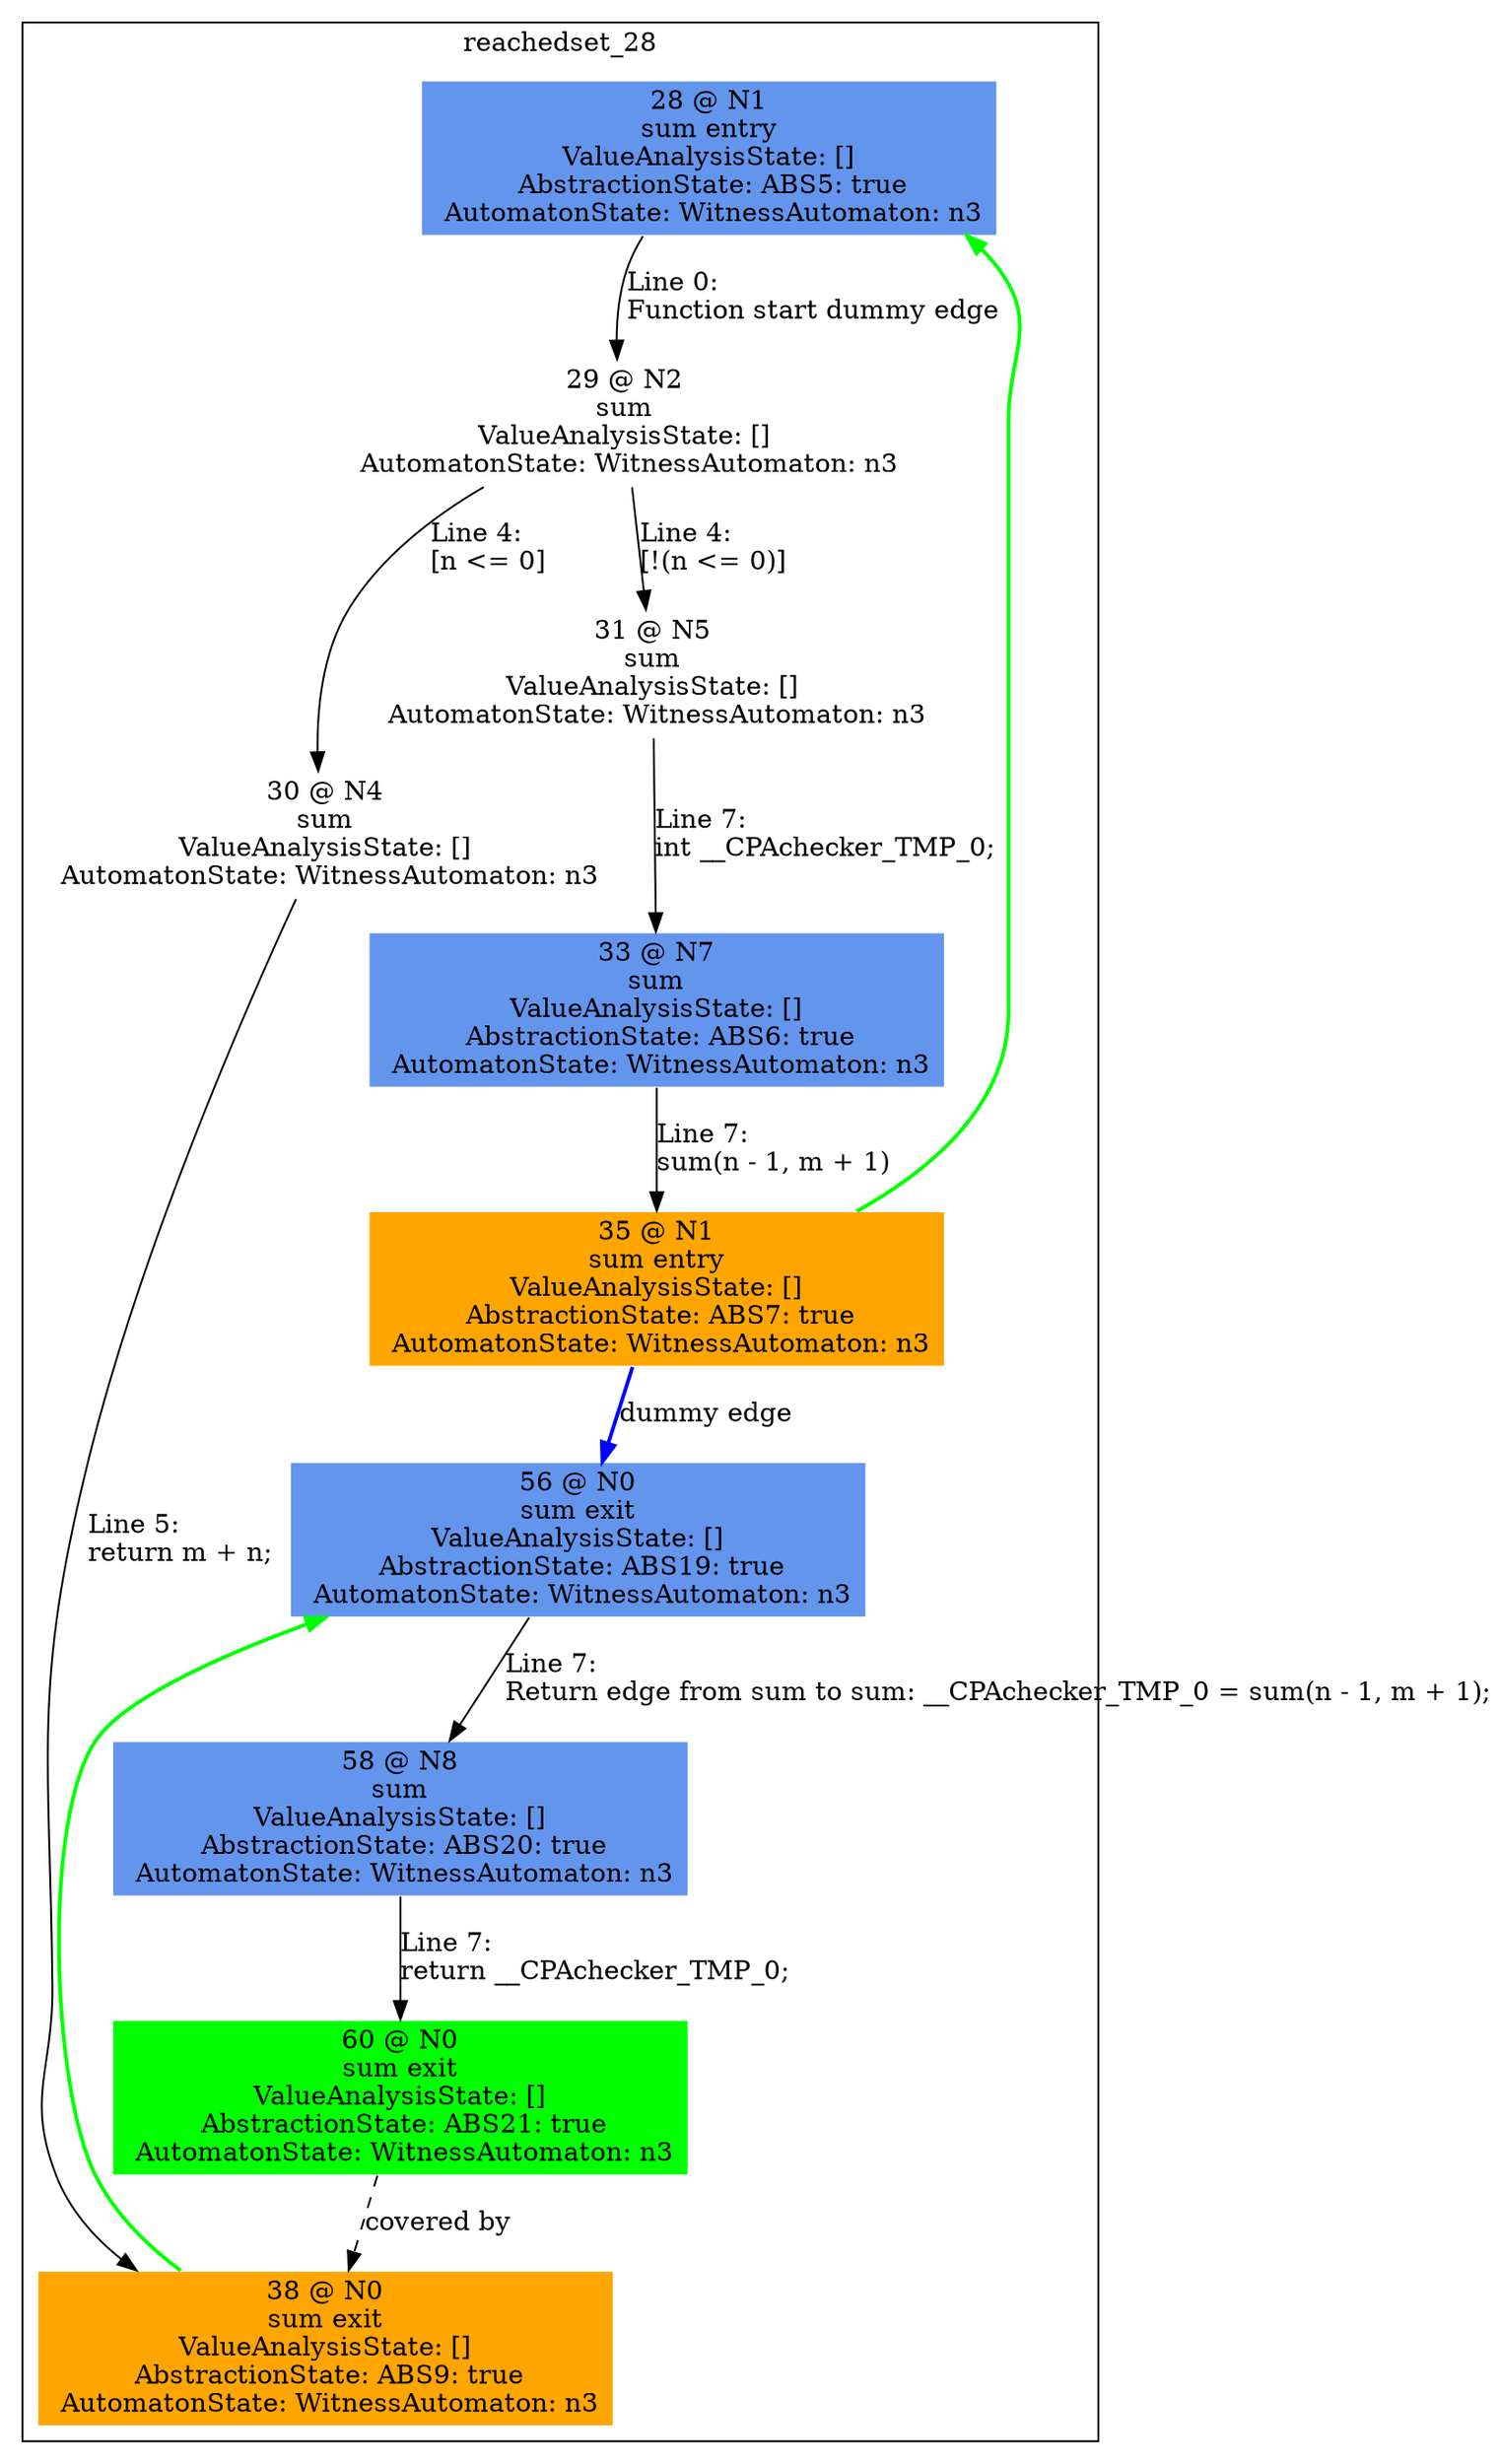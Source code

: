 digraph ARG {
node [style="filled" shape="box" color="white"]
subgraph cluster_28 {
label="reachedset_28"
28 [fillcolor="cornflowerblue" label="28 @ N1\nsum entry\nValueAnalysisState: []\n AbstractionState: ABS5: true\n AutomatonState: WitnessAutomaton: n3\n" id="28"]
29 [label="29 @ N2\nsum\nValueAnalysisState: []\n AutomatonState: WitnessAutomaton: n3\n" id="29"]
31 [label="31 @ N5\nsum\nValueAnalysisState: []\n AutomatonState: WitnessAutomaton: n3\n" id="31"]
33 [fillcolor="cornflowerblue" label="33 @ N7\nsum\nValueAnalysisState: []\n AbstractionState: ABS6: true\n AutomatonState: WitnessAutomaton: n3\n" id="33"]
35 [fillcolor="orange" label="35 @ N1\nsum entry\nValueAnalysisState: []\n AbstractionState: ABS7: true\n AutomatonState: WitnessAutomaton: n3\n" id="35"]
56 [fillcolor="cornflowerblue" label="56 @ N0\nsum exit\nValueAnalysisState: []\n AbstractionState: ABS19: true\n AutomatonState: WitnessAutomaton: n3\n" id="56"]
58 [fillcolor="cornflowerblue" label="58 @ N8\nsum\nValueAnalysisState: []\n AbstractionState: ABS20: true\n AutomatonState: WitnessAutomaton: n3\n" id="58"]
60 [fillcolor="green" label="60 @ N0\nsum exit\nValueAnalysisState: []\n AbstractionState: ABS21: true\n AutomatonState: WitnessAutomaton: n3\n" id="60"]
30 [label="30 @ N4\nsum\nValueAnalysisState: []\n AutomatonState: WitnessAutomaton: n3\n" id="30"]
38 [fillcolor="orange" label="38 @ N0\nsum exit\nValueAnalysisState: []\n AbstractionState: ABS9: true\n AutomatonState: WitnessAutomaton: n3\n" id="38"]
28 -> 29 [label="Line 0: \lFunction start dummy edge\l" id="28 -> 29"]
29 -> 30 [label="Line 4: \l[n <= 0]\l" id="29 -> 30"]
29 -> 31 [label="Line 4: \l[!(n <= 0)]\l" id="29 -> 31"]
31 -> 33 [label="Line 7: \lint __CPAchecker_TMP_0;\l" id="31 -> 33"]
33 -> 35 [label="Line 7: \lsum(n - 1, m + 1)\l" id="33 -> 35"]
35 -> 56 [style="bold" color="blue" label="dummy edge" id="35 -> 56"]
56 -> 58 [label="Line 7: \lReturn edge from sum to sum: __CPAchecker_TMP_0 = sum(n - 1, m + 1);\l" id="56 -> 58"]
58 -> 60 [label="Line 7: \lreturn __CPAchecker_TMP_0;\l" id="58 -> 60"]
30 -> 38 [label="Line 5: \lreturn m + n;\l" id="30 -> 38"]
60 -> 38 [style="dashed" weight="0" label="covered by"]
}
35 -> 28 [color=green style=bold]
38 -> 56 [color=green style=bold]
}
